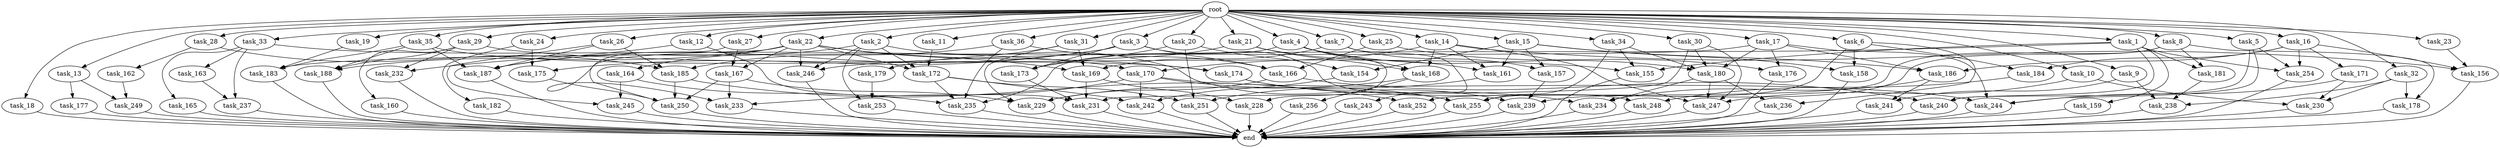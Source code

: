 digraph G {
  task_12 [size="2.048000"];
  task_154 [size="1254130450.432000"];
  task_160 [size="618475290.624000"];
  task_36 [size="2.048000"];
  task_253 [size="429496729.600000"];
  task_19 [size="2.048000"];
  task_249 [size="223338299.392000"];
  root [size="0.000000"];
  task_10 [size="2.048000"];
  task_168 [size="2095944040.448000"];
  task_18 [size="2.048000"];
  task_1 [size="2.048000"];
  task_183 [size="3058016714.752000"];
  task_161 [size="1975684956.160000"];
  task_4 [size="2.048000"];
  task_255 [size="2783138807.808000"];
  task_33 [size="2.048000"];
  task_235 [size="1717986918.400000"];
  task_234 [size="3384434229.248000"];
  task_22 [size="2.048000"];
  task_252 [size="1374389534.720000"];
  task_15 [size="2.048000"];
  task_5 [size="2.048000"];
  end [size="0.000000"];
  task_228 [size="429496729.600000"];
  task_27 [size="2.048000"];
  task_246 [size="1872605741.056000"];
  task_167 [size="1374389534.720000"];
  task_14 [size="2.048000"];
  task_256 [size="1717986918.400000"];
  task_21 [size="2.048000"];
  task_241 [size="549755813.888000"];
  task_16 [size="2.048000"];
  task_7 [size="2.048000"];
  task_242 [size="1546188226.560000"];
  task_155 [size="2954937499.648000"];
  task_26 [size="2.048000"];
  task_30 [size="2.048000"];
  task_239 [size="3332894621.696000"];
  task_254 [size="2336462209.024000"];
  task_158 [size="223338299.392000"];
  task_229 [size="3590592659.456000"];
  task_177 [size="68719476.736000"];
  task_245 [size="1717986918.400000"];
  task_172 [size="1322849927.168000"];
  task_164 [size="1099511627.776000"];
  task_174 [size="2491081031.680000"];
  task_171 [size="618475290.624000"];
  task_165 [size="429496729.600000"];
  task_179 [size="1099511627.776000"];
  task_182 [size="1717986918.400000"];
  task_237 [size="498216206.336000"];
  task_231 [size="1803886264.320000"];
  task_17 [size="2.048000"];
  task_169 [size="3040836845.568000"];
  task_166 [size="652835028.992000"];
  task_31 [size="2.048000"];
  task_170 [size="1821066133.504000"];
  task_2 [size="2.048000"];
  task_35 [size="2.048000"];
  task_3 [size="2.048000"];
  task_187 [size="2594160246.784000"];
  task_247 [size="4483945857.024000"];
  task_230 [size="2267742732.288000"];
  task_181 [size="1717986918.400000"];
  task_162 [size="154618822.656000"];
  task_232 [size="893353197.568000"];
  task_184 [size="687194767.360000"];
  task_8 [size="2.048000"];
  task_159 [size="618475290.624000"];
  task_236 [size="1786706395.136000"];
  task_29 [size="2.048000"];
  task_244 [size="2284922601.472000"];
  task_28 [size="2.048000"];
  task_176 [size="429496729.600000"];
  task_163 [size="429496729.600000"];
  task_175 [size="2147483648.000000"];
  task_233 [size="1735166787.584000"];
  task_23 [size="2.048000"];
  task_25 [size="2.048000"];
  task_6 [size="2.048000"];
  task_32 [size="2.048000"];
  task_188 [size="3109556322.304000"];
  task_250 [size="3384434229.248000"];
  task_20 [size="2.048000"];
  task_243 [size="841813590.016000"];
  task_238 [size="1529008357.376000"];
  task_9 [size="2.048000"];
  task_180 [size="2542620639.232000"];
  task_248 [size="1047972020.224000"];
  task_185 [size="841813590.016000"];
  task_156 [size="3728031612.928000"];
  task_186 [size="1047972020.224000"];
  task_34 [size="2.048000"];
  task_240 [size="1872605741.056000"];
  task_173 [size="1958505086.976000"];
  task_157 [size="996432412.672000"];
  task_178 [size="2199023255.552000"];
  task_13 [size="2.048000"];
  task_251 [size="2765958938.624000"];
  task_24 [size="2.048000"];
  task_11 [size="2.048000"];

  task_12 -> task_232 [size="134217728.000000"];
  task_12 -> task_231 [size="134217728.000000"];
  task_154 -> task_242 [size="209715200.000000"];
  task_160 -> end [size="1.000000"];
  task_36 -> task_235 [size="33554432.000000"];
  task_36 -> task_166 [size="33554432.000000"];
  task_36 -> task_185 [size="33554432.000000"];
  task_253 -> end [size="1.000000"];
  task_19 -> task_183 [size="679477248.000000"];
  task_249 -> end [size="1.000000"];
  root -> task_12 [size="1.000000"];
  root -> task_35 [size="1.000000"];
  root -> task_14 [size="1.000000"];
  root -> task_36 [size="1.000000"];
  root -> task_6 [size="1.000000"];
  root -> task_32 [size="1.000000"];
  root -> task_19 [size="1.000000"];
  root -> task_20 [size="1.000000"];
  root -> task_16 [size="1.000000"];
  root -> task_9 [size="1.000000"];
  root -> task_31 [size="1.000000"];
  root -> task_10 [size="1.000000"];
  root -> task_1 [size="1.000000"];
  root -> task_18 [size="1.000000"];
  root -> task_5 [size="1.000000"];
  root -> task_2 [size="1.000000"];
  root -> task_4 [size="1.000000"];
  root -> task_27 [size="1.000000"];
  root -> task_11 [size="1.000000"];
  root -> task_23 [size="1.000000"];
  root -> task_3 [size="1.000000"];
  root -> task_26 [size="1.000000"];
  root -> task_7 [size="1.000000"];
  root -> task_34 [size="1.000000"];
  root -> task_17 [size="1.000000"];
  root -> task_33 [size="1.000000"];
  root -> task_15 [size="1.000000"];
  root -> task_22 [size="1.000000"];
  root -> task_29 [size="1.000000"];
  root -> task_8 [size="1.000000"];
  root -> task_30 [size="1.000000"];
  root -> task_13 [size="1.000000"];
  root -> task_25 [size="1.000000"];
  root -> task_24 [size="1.000000"];
  root -> task_21 [size="1.000000"];
  root -> task_28 [size="1.000000"];
  task_10 -> task_247 [size="536870912.000000"];
  task_10 -> task_230 [size="536870912.000000"];
  task_168 -> task_256 [size="838860800.000000"];
  task_168 -> task_229 [size="838860800.000000"];
  task_18 -> end [size="1.000000"];
  task_1 -> task_155 [size="301989888.000000"];
  task_1 -> task_240 [size="301989888.000000"];
  task_1 -> task_246 [size="301989888.000000"];
  task_1 -> task_159 [size="301989888.000000"];
  task_1 -> task_181 [size="301989888.000000"];
  task_1 -> task_254 [size="301989888.000000"];
  task_183 -> end [size="1.000000"];
  task_161 -> task_251 [size="679477248.000000"];
  task_4 -> task_180 [size="134217728.000000"];
  task_4 -> task_235 [size="134217728.000000"];
  task_4 -> task_168 [size="134217728.000000"];
  task_4 -> task_228 [size="134217728.000000"];
  task_255 -> end [size="1.000000"];
  task_33 -> task_163 [size="209715200.000000"];
  task_33 -> task_170 [size="209715200.000000"];
  task_33 -> task_165 [size="209715200.000000"];
  task_33 -> task_237 [size="209715200.000000"];
  task_235 -> end [size="1.000000"];
  task_234 -> end [size="1.000000"];
  task_22 -> task_250 [size="536870912.000000"];
  task_22 -> task_246 [size="536870912.000000"];
  task_22 -> task_169 [size="536870912.000000"];
  task_22 -> task_167 [size="536870912.000000"];
  task_22 -> task_164 [size="536870912.000000"];
  task_22 -> task_172 [size="536870912.000000"];
  task_22 -> task_174 [size="536870912.000000"];
  task_22 -> task_188 [size="536870912.000000"];
  task_252 -> end [size="1.000000"];
  task_15 -> task_158 [size="75497472.000000"];
  task_15 -> task_154 [size="75497472.000000"];
  task_15 -> task_161 [size="75497472.000000"];
  task_15 -> task_186 [size="75497472.000000"];
  task_15 -> task_157 [size="75497472.000000"];
  task_5 -> task_240 [size="536870912.000000"];
  task_5 -> task_244 [size="536870912.000000"];
  task_5 -> task_254 [size="536870912.000000"];
  task_228 -> end [size="1.000000"];
  task_27 -> task_167 [size="134217728.000000"];
  task_27 -> task_233 [size="134217728.000000"];
  task_246 -> end [size="1.000000"];
  task_167 -> task_250 [size="301989888.000000"];
  task_167 -> task_229 [size="301989888.000000"];
  task_167 -> task_233 [size="301989888.000000"];
  task_14 -> task_156 [size="679477248.000000"];
  task_14 -> task_170 [size="679477248.000000"];
  task_14 -> task_168 [size="679477248.000000"];
  task_14 -> task_161 [size="679477248.000000"];
  task_14 -> task_247 [size="679477248.000000"];
  task_256 -> end [size="1.000000"];
  task_21 -> task_161 [size="209715200.000000"];
  task_21 -> task_168 [size="209715200.000000"];
  task_21 -> task_173 [size="209715200.000000"];
  task_241 -> end [size="1.000000"];
  task_16 -> task_156 [size="301989888.000000"];
  task_16 -> task_184 [size="301989888.000000"];
  task_16 -> task_171 [size="301989888.000000"];
  task_16 -> task_186 [size="301989888.000000"];
  task_16 -> task_254 [size="301989888.000000"];
  task_7 -> task_169 [size="411041792.000000"];
  task_7 -> task_243 [size="411041792.000000"];
  task_7 -> task_157 [size="411041792.000000"];
  task_242 -> end [size="1.000000"];
  task_155 -> end [size="1.000000"];
  task_26 -> task_187 [size="301989888.000000"];
  task_26 -> task_245 [size="301989888.000000"];
  task_26 -> task_185 [size="301989888.000000"];
  task_30 -> task_180 [size="134217728.000000"];
  task_30 -> task_247 [size="134217728.000000"];
  task_30 -> task_231 [size="134217728.000000"];
  task_239 -> end [size="1.000000"];
  task_254 -> end [size="1.000000"];
  task_158 -> end [size="1.000000"];
  task_229 -> end [size="1.000000"];
  task_177 -> end [size="1.000000"];
  task_245 -> end [size="1.000000"];
  task_172 -> task_235 [size="134217728.000000"];
  task_172 -> task_251 [size="134217728.000000"];
  task_172 -> task_242 [size="134217728.000000"];
  task_164 -> task_245 [size="536870912.000000"];
  task_164 -> task_235 [size="536870912.000000"];
  task_174 -> task_234 [size="679477248.000000"];
  task_174 -> task_239 [size="679477248.000000"];
  task_171 -> task_244 [size="33554432.000000"];
  task_171 -> task_230 [size="33554432.000000"];
  task_165 -> end [size="1.000000"];
  task_179 -> task_253 [size="134217728.000000"];
  task_182 -> end [size="1.000000"];
  task_237 -> end [size="1.000000"];
  task_231 -> end [size="1.000000"];
  task_17 -> task_180 [size="134217728.000000"];
  task_17 -> task_183 [size="134217728.000000"];
  task_17 -> task_244 [size="134217728.000000"];
  task_17 -> task_176 [size="134217728.000000"];
  task_17 -> task_186 [size="134217728.000000"];
  task_169 -> task_228 [size="75497472.000000"];
  task_169 -> task_231 [size="75497472.000000"];
  task_166 -> task_240 [size="75497472.000000"];
  task_166 -> task_229 [size="75497472.000000"];
  task_31 -> task_169 [size="536870912.000000"];
  task_31 -> task_229 [size="536870912.000000"];
  task_31 -> task_179 [size="536870912.000000"];
  task_170 -> task_244 [size="411041792.000000"];
  task_170 -> task_233 [size="411041792.000000"];
  task_170 -> task_242 [size="411041792.000000"];
  task_170 -> task_255 [size="411041792.000000"];
  task_2 -> task_187 [size="75497472.000000"];
  task_2 -> task_172 [size="75497472.000000"];
  task_2 -> task_246 [size="75497472.000000"];
  task_2 -> task_253 [size="75497472.000000"];
  task_2 -> task_255 [size="75497472.000000"];
  task_35 -> task_183 [size="679477248.000000"];
  task_35 -> task_187 [size="679477248.000000"];
  task_35 -> task_174 [size="679477248.000000"];
  task_35 -> task_188 [size="679477248.000000"];
  task_3 -> task_187 [size="209715200.000000"];
  task_3 -> task_166 [size="209715200.000000"];
  task_3 -> task_248 [size="209715200.000000"];
  task_3 -> task_173 [size="209715200.000000"];
  task_3 -> task_175 [size="209715200.000000"];
  task_187 -> end [size="1.000000"];
  task_247 -> end [size="1.000000"];
  task_230 -> end [size="1.000000"];
  task_181 -> task_238 [size="75497472.000000"];
  task_162 -> task_249 [size="75497472.000000"];
  task_232 -> end [size="1.000000"];
  task_184 -> task_248 [size="301989888.000000"];
  task_8 -> task_252 [size="536870912.000000"];
  task_8 -> task_239 [size="536870912.000000"];
  task_8 -> task_181 [size="536870912.000000"];
  task_8 -> task_178 [size="536870912.000000"];
  task_159 -> end [size="1.000000"];
  task_236 -> end [size="1.000000"];
  task_29 -> task_155 [size="301989888.000000"];
  task_29 -> task_232 [size="301989888.000000"];
  task_29 -> task_160 [size="301989888.000000"];
  task_29 -> task_188 [size="301989888.000000"];
  task_244 -> end [size="1.000000"];
  task_28 -> task_185 [size="75497472.000000"];
  task_28 -> task_162 [size="75497472.000000"];
  task_176 -> end [size="1.000000"];
  task_163 -> task_237 [size="33554432.000000"];
  task_175 -> task_250 [size="679477248.000000"];
  task_233 -> end [size="1.000000"];
  task_23 -> task_156 [size="838860800.000000"];
  task_25 -> task_166 [size="75497472.000000"];
  task_25 -> task_176 [size="75497472.000000"];
  task_6 -> task_236 [size="33554432.000000"];
  task_6 -> task_158 [size="33554432.000000"];
  task_6 -> task_184 [size="33554432.000000"];
  task_6 -> task_255 [size="33554432.000000"];
  task_32 -> task_230 [size="536870912.000000"];
  task_32 -> task_238 [size="536870912.000000"];
  task_32 -> task_178 [size="536870912.000000"];
  task_188 -> end [size="1.000000"];
  task_250 -> end [size="1.000000"];
  task_20 -> task_173 [size="536870912.000000"];
  task_20 -> task_154 [size="536870912.000000"];
  task_20 -> task_251 [size="536870912.000000"];
  task_243 -> end [size="1.000000"];
  task_238 -> end [size="1.000000"];
  task_9 -> task_241 [size="134217728.000000"];
  task_9 -> task_238 [size="134217728.000000"];
  task_180 -> task_236 [size="838860800.000000"];
  task_180 -> task_247 [size="838860800.000000"];
  task_180 -> task_234 [size="838860800.000000"];
  task_248 -> end [size="1.000000"];
  task_185 -> task_252 [size="134217728.000000"];
  task_185 -> task_250 [size="134217728.000000"];
  task_156 -> end [size="1.000000"];
  task_186 -> task_234 [size="134217728.000000"];
  task_186 -> task_241 [size="134217728.000000"];
  task_34 -> task_155 [size="838860800.000000"];
  task_34 -> task_180 [size="838860800.000000"];
  task_34 -> task_255 [size="838860800.000000"];
  task_240 -> end [size="1.000000"];
  task_173 -> task_231 [size="536870912.000000"];
  task_157 -> task_239 [size="411041792.000000"];
  task_178 -> end [size="1.000000"];
  task_13 -> task_177 [size="33554432.000000"];
  task_13 -> task_249 [size="33554432.000000"];
  task_251 -> end [size="1.000000"];
  task_24 -> task_175 [size="838860800.000000"];
  task_24 -> task_182 [size="838860800.000000"];
  task_11 -> task_172 [size="33554432.000000"];
}
